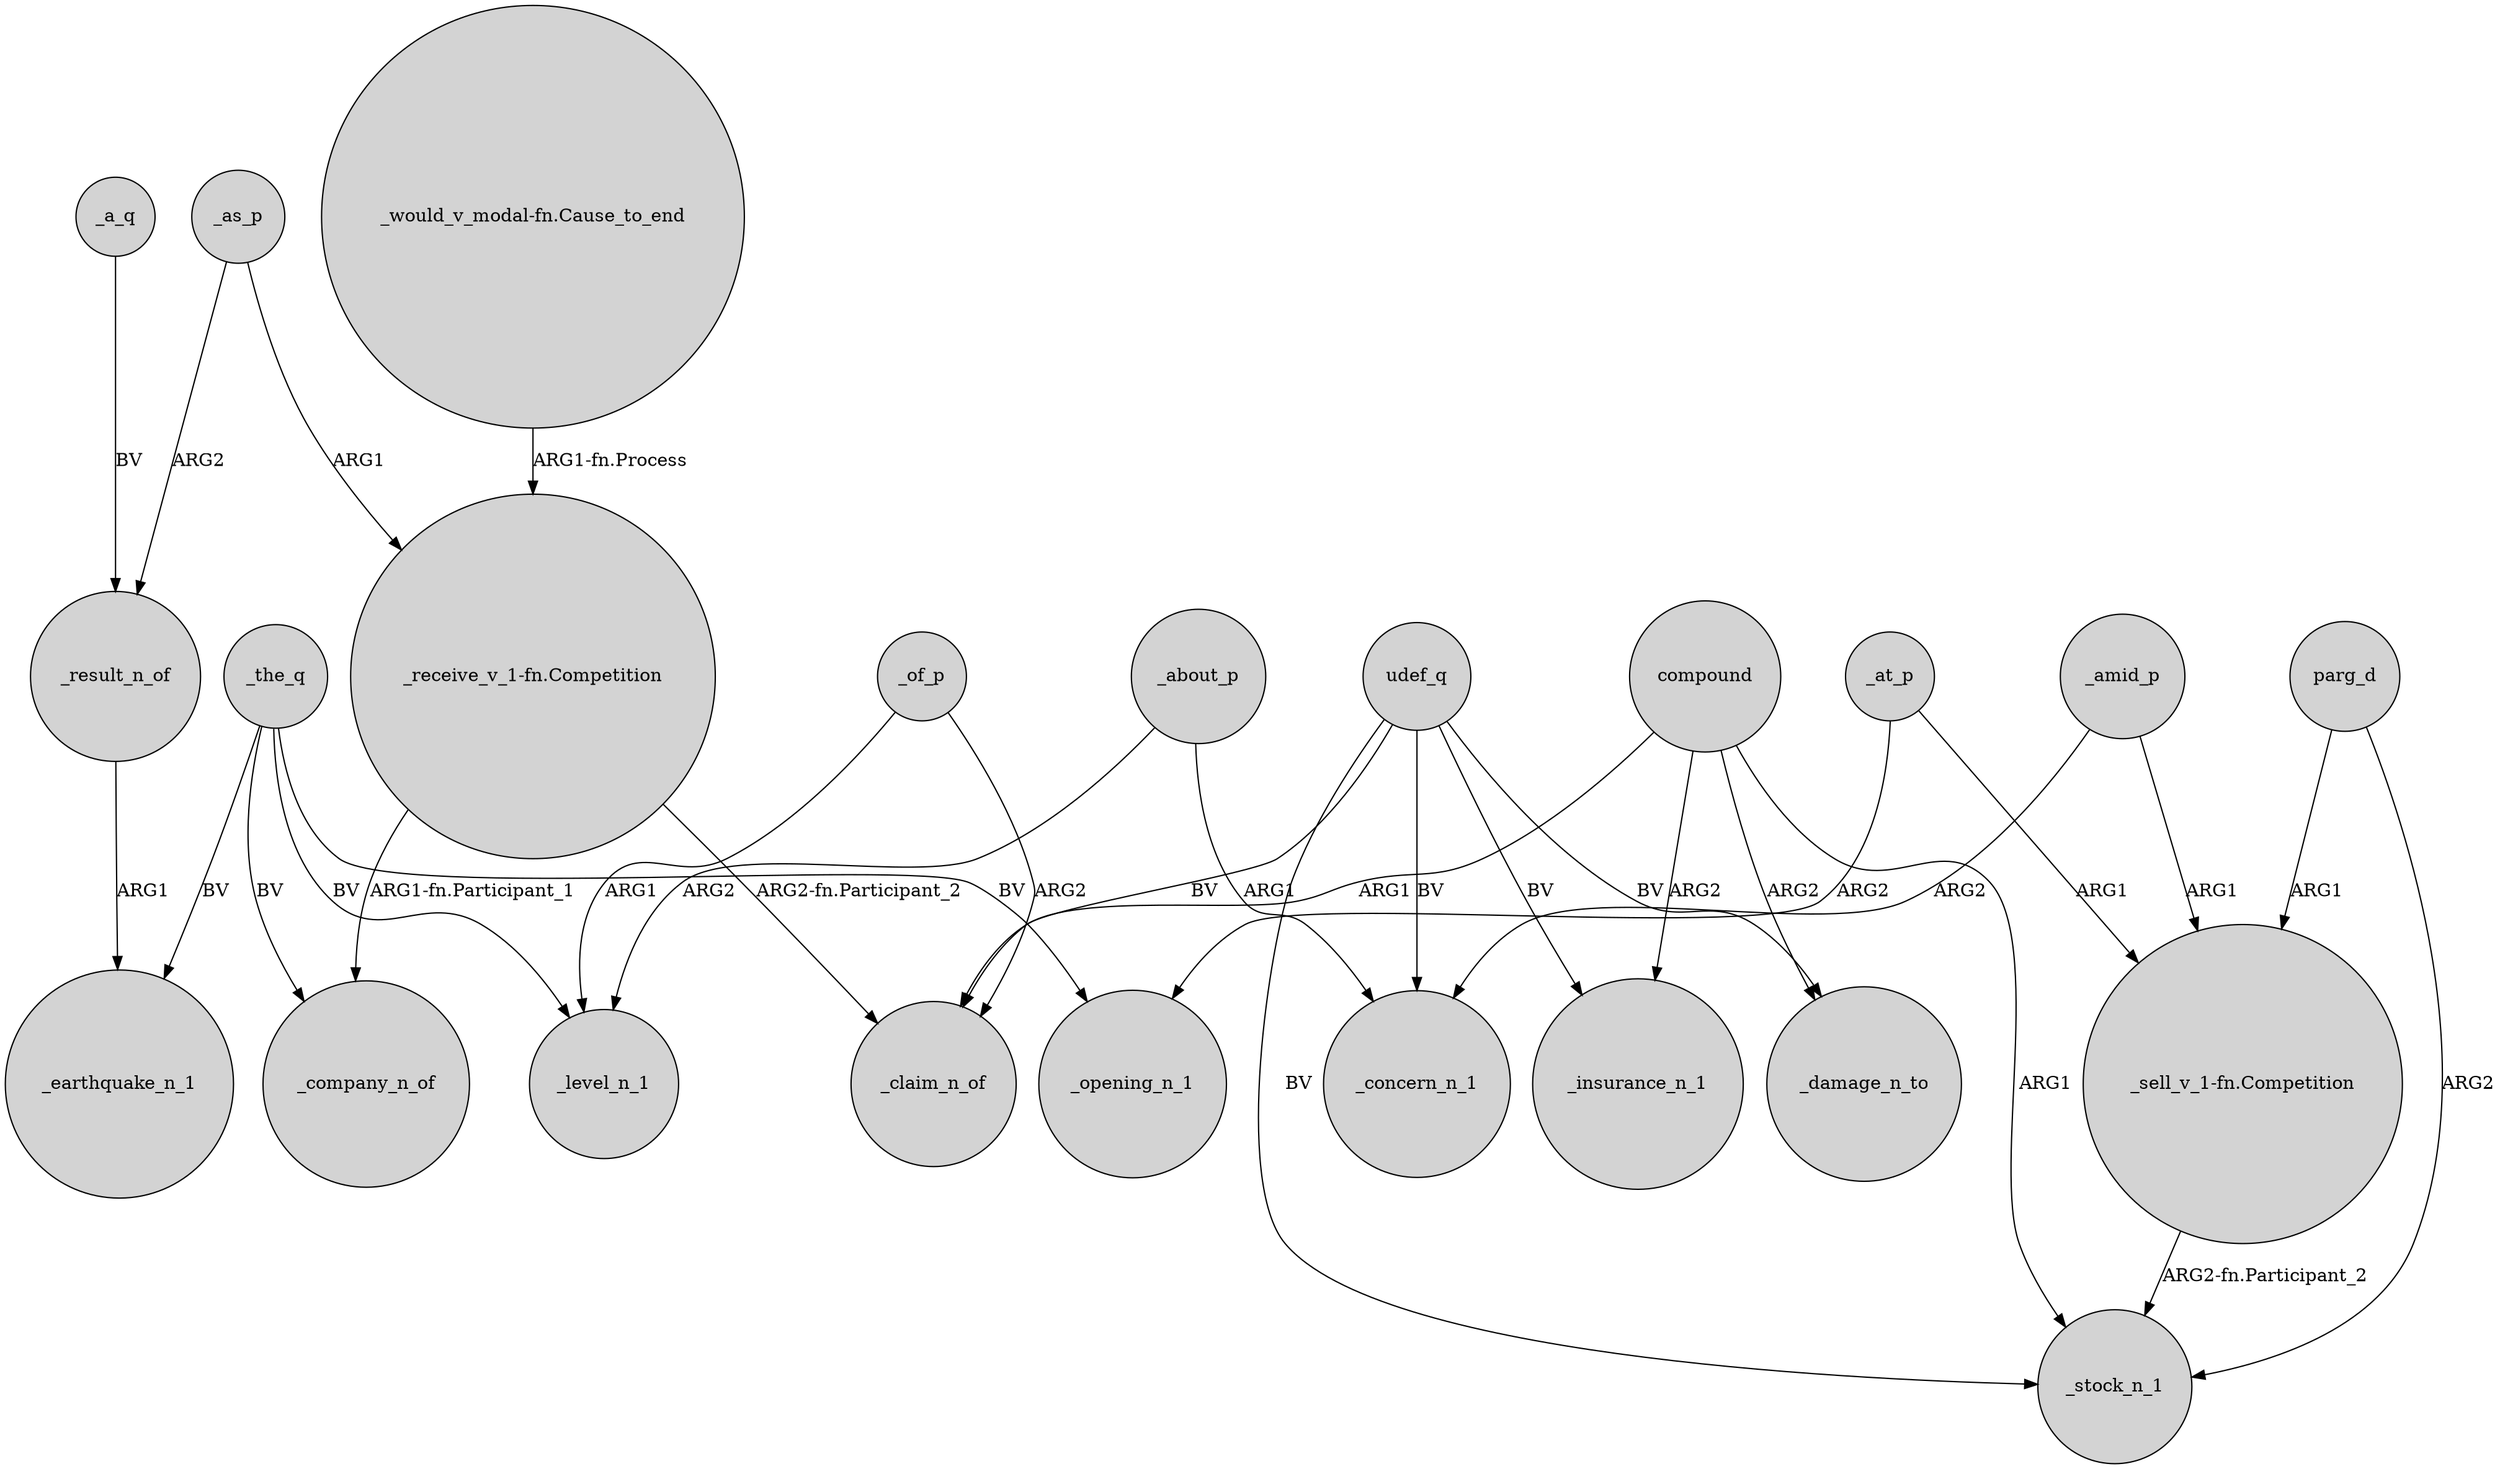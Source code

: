digraph {
	node [shape=circle style=filled]
	_at_p -> _opening_n_1 [label=ARG2]
	_of_p -> _level_n_1 [label=ARG1]
	udef_q -> _insurance_n_1 [label=BV]
	_the_q -> _level_n_1 [label=BV]
	udef_q -> _claim_n_of [label=BV]
	_of_p -> _claim_n_of [label=ARG2]
	parg_d -> "_sell_v_1-fn.Competition" [label=ARG1]
	"_would_v_modal-fn.Cause_to_end" -> "_receive_v_1-fn.Competition" [label="ARG1-fn.Process"]
	"_receive_v_1-fn.Competition" -> _claim_n_of [label="ARG2-fn.Participant_2"]
	compound -> _claim_n_of [label=ARG1]
	_about_p -> _level_n_1 [label=ARG2]
	_about_p -> _concern_n_1 [label=ARG1]
	"_receive_v_1-fn.Competition" -> _company_n_of [label="ARG1-fn.Participant_1"]
	compound -> _stock_n_1 [label=ARG1]
	_as_p -> _result_n_of [label=ARG2]
	udef_q -> _stock_n_1 [label=BV]
	_result_n_of -> _earthquake_n_1 [label=ARG1]
	udef_q -> _damage_n_to [label=BV]
	_amid_p -> "_sell_v_1-fn.Competition" [label=ARG1]
	compound -> _insurance_n_1 [label=ARG2]
	_a_q -> _result_n_of [label=BV]
	_as_p -> "_receive_v_1-fn.Competition" [label=ARG1]
	compound -> _damage_n_to [label=ARG2]
	udef_q -> _concern_n_1 [label=BV]
	_at_p -> "_sell_v_1-fn.Competition" [label=ARG1]
	_the_q -> _opening_n_1 [label=BV]
	_the_q -> _company_n_of [label=BV]
	_the_q -> _earthquake_n_1 [label=BV]
	_amid_p -> _concern_n_1 [label=ARG2]
	parg_d -> _stock_n_1 [label=ARG2]
	"_sell_v_1-fn.Competition" -> _stock_n_1 [label="ARG2-fn.Participant_2"]
}
